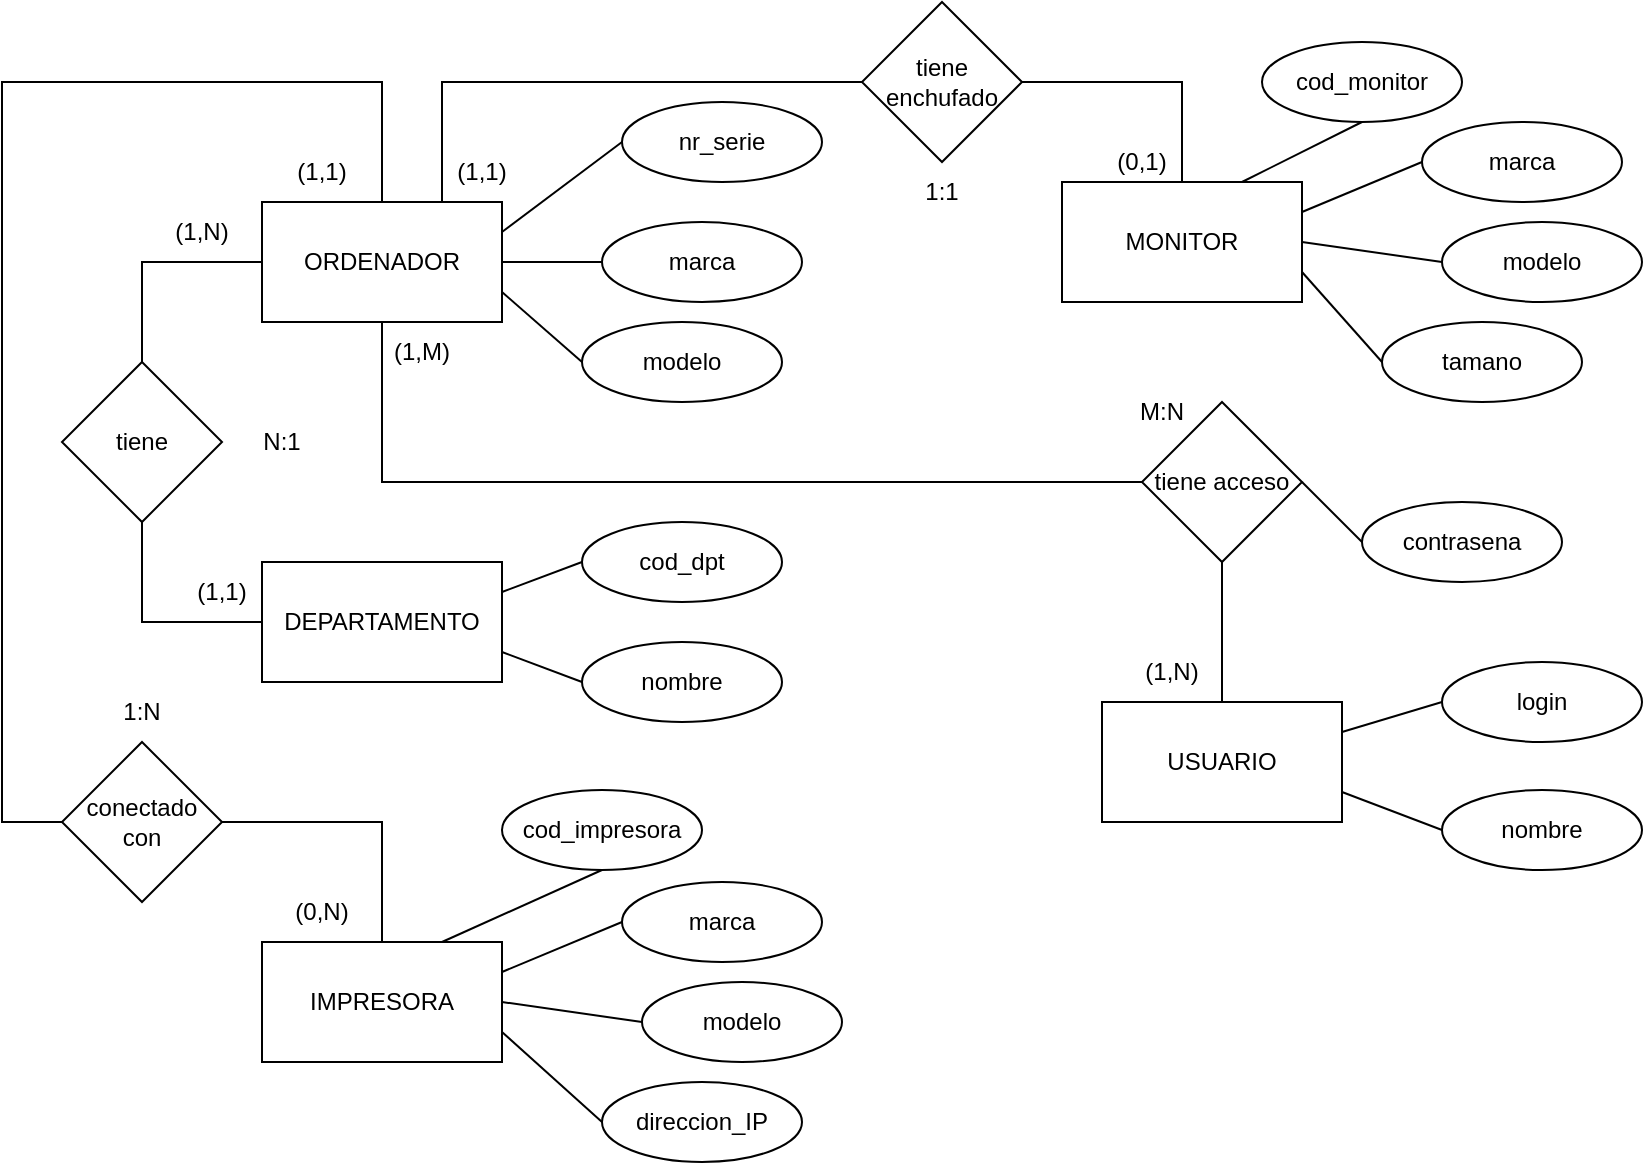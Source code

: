 <mxfile version="21.2.6" type="github">
  <diagram name="Page-1" id="TWp8UZ59glNczxESuAhq">
    <mxGraphModel dx="1199" dy="622" grid="1" gridSize="10" guides="1" tooltips="1" connect="1" arrows="1" fold="1" page="1" pageScale="1" pageWidth="1169" pageHeight="827" math="0" shadow="0">
      <root>
        <mxCell id="0" />
        <mxCell id="1" parent="0" />
        <mxCell id="kZ3YHrhfxaUFSqLscYL5-1" value="ORDENADOR" style="rounded=0;whiteSpace=wrap;html=1;" vertex="1" parent="1">
          <mxGeometry x="160" y="120" width="120" height="60" as="geometry" />
        </mxCell>
        <mxCell id="kZ3YHrhfxaUFSqLscYL5-2" value="DEPARTAMENTO" style="rounded=0;whiteSpace=wrap;html=1;" vertex="1" parent="1">
          <mxGeometry x="160" y="300" width="120" height="60" as="geometry" />
        </mxCell>
        <mxCell id="kZ3YHrhfxaUFSqLscYL5-3" value="IMPRESORA" style="rounded=0;whiteSpace=wrap;html=1;" vertex="1" parent="1">
          <mxGeometry x="160" y="490" width="120" height="60" as="geometry" />
        </mxCell>
        <mxCell id="kZ3YHrhfxaUFSqLscYL5-4" value="nr_serie" style="ellipse;whiteSpace=wrap;html=1;" vertex="1" parent="1">
          <mxGeometry x="340" y="70" width="100" height="40" as="geometry" />
        </mxCell>
        <mxCell id="kZ3YHrhfxaUFSqLscYL5-5" value="cod_dpt" style="ellipse;whiteSpace=wrap;html=1;" vertex="1" parent="1">
          <mxGeometry x="320" y="280" width="100" height="40" as="geometry" />
        </mxCell>
        <mxCell id="kZ3YHrhfxaUFSqLscYL5-6" value="modelo" style="ellipse;whiteSpace=wrap;html=1;" vertex="1" parent="1">
          <mxGeometry x="320" y="180" width="100" height="40" as="geometry" />
        </mxCell>
        <mxCell id="kZ3YHrhfxaUFSqLscYL5-7" value="marca" style="ellipse;whiteSpace=wrap;html=1;" vertex="1" parent="1">
          <mxGeometry x="330" y="130" width="100" height="40" as="geometry" />
        </mxCell>
        <mxCell id="kZ3YHrhfxaUFSqLscYL5-8" value="nombre" style="ellipse;whiteSpace=wrap;html=1;" vertex="1" parent="1">
          <mxGeometry x="320" y="340" width="100" height="40" as="geometry" />
        </mxCell>
        <mxCell id="kZ3YHrhfxaUFSqLscYL5-9" value="cod_monitor" style="ellipse;whiteSpace=wrap;html=1;" vertex="1" parent="1">
          <mxGeometry x="660" y="40" width="100" height="40" as="geometry" />
        </mxCell>
        <mxCell id="kZ3YHrhfxaUFSqLscYL5-10" value="direccion_IP" style="ellipse;whiteSpace=wrap;html=1;" vertex="1" parent="1">
          <mxGeometry x="330" y="560" width="100" height="40" as="geometry" />
        </mxCell>
        <mxCell id="kZ3YHrhfxaUFSqLscYL5-11" value="cod_impresora" style="ellipse;whiteSpace=wrap;html=1;" vertex="1" parent="1">
          <mxGeometry x="280" y="414" width="100" height="40" as="geometry" />
        </mxCell>
        <mxCell id="kZ3YHrhfxaUFSqLscYL5-12" value="marca" style="ellipse;whiteSpace=wrap;html=1;" vertex="1" parent="1">
          <mxGeometry x="340" y="460" width="100" height="40" as="geometry" />
        </mxCell>
        <mxCell id="kZ3YHrhfxaUFSqLscYL5-13" value="modelo" style="ellipse;whiteSpace=wrap;html=1;" vertex="1" parent="1">
          <mxGeometry x="350" y="510" width="100" height="40" as="geometry" />
        </mxCell>
        <mxCell id="kZ3YHrhfxaUFSqLscYL5-14" value="MONITOR" style="rounded=0;whiteSpace=wrap;html=1;" vertex="1" parent="1">
          <mxGeometry x="560" y="110" width="120" height="60" as="geometry" />
        </mxCell>
        <mxCell id="kZ3YHrhfxaUFSqLscYL5-15" value="marca" style="ellipse;whiteSpace=wrap;html=1;" vertex="1" parent="1">
          <mxGeometry x="740" y="80" width="100" height="40" as="geometry" />
        </mxCell>
        <mxCell id="kZ3YHrhfxaUFSqLscYL5-16" value="modelo" style="ellipse;whiteSpace=wrap;html=1;" vertex="1" parent="1">
          <mxGeometry x="750" y="130" width="100" height="40" as="geometry" />
        </mxCell>
        <mxCell id="kZ3YHrhfxaUFSqLscYL5-17" value="tamano" style="ellipse;whiteSpace=wrap;html=1;" vertex="1" parent="1">
          <mxGeometry x="720" y="180" width="100" height="40" as="geometry" />
        </mxCell>
        <mxCell id="kZ3YHrhfxaUFSqLscYL5-18" value="USUARIO" style="rounded=0;whiteSpace=wrap;html=1;" vertex="1" parent="1">
          <mxGeometry x="580" y="370" width="120" height="60" as="geometry" />
        </mxCell>
        <mxCell id="kZ3YHrhfxaUFSqLscYL5-19" value="login" style="ellipse;whiteSpace=wrap;html=1;" vertex="1" parent="1">
          <mxGeometry x="750" y="350" width="100" height="40" as="geometry" />
        </mxCell>
        <mxCell id="kZ3YHrhfxaUFSqLscYL5-20" value="nombre" style="ellipse;whiteSpace=wrap;html=1;" vertex="1" parent="1">
          <mxGeometry x="750" y="414" width="100" height="40" as="geometry" />
        </mxCell>
        <mxCell id="kZ3YHrhfxaUFSqLscYL5-21" value="" style="endArrow=none;html=1;rounded=0;entryX=0;entryY=0.5;entryDx=0;entryDy=0;exitX=1;exitY=0.25;exitDx=0;exitDy=0;" edge="1" parent="1" source="kZ3YHrhfxaUFSqLscYL5-1" target="kZ3YHrhfxaUFSqLscYL5-4">
          <mxGeometry width="50" height="50" relative="1" as="geometry">
            <mxPoint x="120" y="120" as="sourcePoint" />
            <mxPoint x="170" y="70" as="targetPoint" />
          </mxGeometry>
        </mxCell>
        <mxCell id="kZ3YHrhfxaUFSqLscYL5-22" value="" style="endArrow=none;html=1;rounded=0;entryX=0;entryY=0.5;entryDx=0;entryDy=0;exitX=1;exitY=0.5;exitDx=0;exitDy=0;" edge="1" parent="1" source="kZ3YHrhfxaUFSqLscYL5-1" target="kZ3YHrhfxaUFSqLscYL5-7">
          <mxGeometry width="50" height="50" relative="1" as="geometry">
            <mxPoint x="230" y="130" as="sourcePoint" />
            <mxPoint x="280" y="90" as="targetPoint" />
          </mxGeometry>
        </mxCell>
        <mxCell id="kZ3YHrhfxaUFSqLscYL5-23" value="" style="endArrow=none;html=1;rounded=0;exitX=1;exitY=0.75;exitDx=0;exitDy=0;entryX=0;entryY=0.5;entryDx=0;entryDy=0;" edge="1" parent="1" source="kZ3YHrhfxaUFSqLscYL5-1" target="kZ3YHrhfxaUFSqLscYL5-6">
          <mxGeometry width="50" height="50" relative="1" as="geometry">
            <mxPoint x="290" y="145" as="sourcePoint" />
            <mxPoint x="330" y="170" as="targetPoint" />
          </mxGeometry>
        </mxCell>
        <mxCell id="kZ3YHrhfxaUFSqLscYL5-24" value="" style="endArrow=none;html=1;rounded=0;entryX=0;entryY=0.5;entryDx=0;entryDy=0;exitX=1;exitY=0.25;exitDx=0;exitDy=0;" edge="1" parent="1" source="kZ3YHrhfxaUFSqLscYL5-2" target="kZ3YHrhfxaUFSqLscYL5-5">
          <mxGeometry width="50" height="50" relative="1" as="geometry">
            <mxPoint x="250" y="270" as="sourcePoint" />
            <mxPoint x="340" y="180" as="targetPoint" />
          </mxGeometry>
        </mxCell>
        <mxCell id="kZ3YHrhfxaUFSqLscYL5-25" value="" style="endArrow=none;html=1;rounded=0;entryX=0;entryY=0.5;entryDx=0;entryDy=0;exitX=1;exitY=0.75;exitDx=0;exitDy=0;" edge="1" parent="1" source="kZ3YHrhfxaUFSqLscYL5-2" target="kZ3YHrhfxaUFSqLscYL5-8">
          <mxGeometry width="50" height="50" relative="1" as="geometry">
            <mxPoint x="230" y="310" as="sourcePoint" />
            <mxPoint x="310" y="280" as="targetPoint" />
          </mxGeometry>
        </mxCell>
        <mxCell id="kZ3YHrhfxaUFSqLscYL5-26" value="" style="endArrow=none;html=1;rounded=0;entryX=0.5;entryY=1;entryDx=0;entryDy=0;exitX=0.75;exitY=0;exitDx=0;exitDy=0;" edge="1" parent="1" source="kZ3YHrhfxaUFSqLscYL5-3" target="kZ3YHrhfxaUFSqLscYL5-11">
          <mxGeometry width="50" height="50" relative="1" as="geometry">
            <mxPoint x="290" y="340" as="sourcePoint" />
            <mxPoint x="340" y="340" as="targetPoint" />
          </mxGeometry>
        </mxCell>
        <mxCell id="kZ3YHrhfxaUFSqLscYL5-27" value="" style="endArrow=none;html=1;rounded=0;entryX=0;entryY=0.5;entryDx=0;entryDy=0;exitX=1;exitY=0.25;exitDx=0;exitDy=0;" edge="1" parent="1" source="kZ3YHrhfxaUFSqLscYL5-3" target="kZ3YHrhfxaUFSqLscYL5-12">
          <mxGeometry width="50" height="50" relative="1" as="geometry">
            <mxPoint x="260" y="500" as="sourcePoint" />
            <mxPoint x="340" y="460" as="targetPoint" />
          </mxGeometry>
        </mxCell>
        <mxCell id="kZ3YHrhfxaUFSqLscYL5-28" value="" style="endArrow=none;html=1;rounded=0;entryX=0;entryY=0.5;entryDx=0;entryDy=0;exitX=1;exitY=0.5;exitDx=0;exitDy=0;" edge="1" parent="1" source="kZ3YHrhfxaUFSqLscYL5-3" target="kZ3YHrhfxaUFSqLscYL5-13">
          <mxGeometry width="50" height="50" relative="1" as="geometry">
            <mxPoint x="290" y="515" as="sourcePoint" />
            <mxPoint x="350" y="510" as="targetPoint" />
          </mxGeometry>
        </mxCell>
        <mxCell id="kZ3YHrhfxaUFSqLscYL5-29" value="" style="endArrow=none;html=1;rounded=0;entryX=0;entryY=0.5;entryDx=0;entryDy=0;exitX=1;exitY=0.75;exitDx=0;exitDy=0;" edge="1" parent="1" source="kZ3YHrhfxaUFSqLscYL5-3" target="kZ3YHrhfxaUFSqLscYL5-10">
          <mxGeometry width="50" height="50" relative="1" as="geometry">
            <mxPoint x="290" y="530" as="sourcePoint" />
            <mxPoint x="360" y="560" as="targetPoint" />
          </mxGeometry>
        </mxCell>
        <mxCell id="kZ3YHrhfxaUFSqLscYL5-30" value="" style="endArrow=none;html=1;rounded=0;entryX=0.5;entryY=1;entryDx=0;entryDy=0;exitX=0.75;exitY=0;exitDx=0;exitDy=0;" edge="1" parent="1" source="kZ3YHrhfxaUFSqLscYL5-14" target="kZ3YHrhfxaUFSqLscYL5-9">
          <mxGeometry width="50" height="50" relative="1" as="geometry">
            <mxPoint x="260" y="130" as="sourcePoint" />
            <mxPoint x="340" y="90" as="targetPoint" />
          </mxGeometry>
        </mxCell>
        <mxCell id="kZ3YHrhfxaUFSqLscYL5-31" value="" style="endArrow=none;html=1;rounded=0;entryX=0;entryY=0.5;entryDx=0;entryDy=0;exitX=1;exitY=0.25;exitDx=0;exitDy=0;" edge="1" parent="1" source="kZ3YHrhfxaUFSqLscYL5-14" target="kZ3YHrhfxaUFSqLscYL5-15">
          <mxGeometry width="50" height="50" relative="1" as="geometry">
            <mxPoint x="660" y="120" as="sourcePoint" />
            <mxPoint x="720" y="90" as="targetPoint" />
          </mxGeometry>
        </mxCell>
        <mxCell id="kZ3YHrhfxaUFSqLscYL5-32" value="" style="endArrow=none;html=1;rounded=0;entryX=0;entryY=0.5;entryDx=0;entryDy=0;exitX=1;exitY=0.5;exitDx=0;exitDy=0;" edge="1" parent="1" source="kZ3YHrhfxaUFSqLscYL5-14" target="kZ3YHrhfxaUFSqLscYL5-16">
          <mxGeometry width="50" height="50" relative="1" as="geometry">
            <mxPoint x="690" y="135" as="sourcePoint" />
            <mxPoint x="750" y="110" as="targetPoint" />
          </mxGeometry>
        </mxCell>
        <mxCell id="kZ3YHrhfxaUFSqLscYL5-33" value="" style="endArrow=none;html=1;rounded=0;entryX=0;entryY=0.5;entryDx=0;entryDy=0;exitX=1;exitY=0.75;exitDx=0;exitDy=0;" edge="1" parent="1" source="kZ3YHrhfxaUFSqLscYL5-14" target="kZ3YHrhfxaUFSqLscYL5-17">
          <mxGeometry width="50" height="50" relative="1" as="geometry">
            <mxPoint x="690" y="150" as="sourcePoint" />
            <mxPoint x="760" y="160" as="targetPoint" />
          </mxGeometry>
        </mxCell>
        <mxCell id="kZ3YHrhfxaUFSqLscYL5-34" value="" style="endArrow=none;html=1;rounded=0;entryX=0;entryY=0.5;entryDx=0;entryDy=0;exitX=1;exitY=0.25;exitDx=0;exitDy=0;" edge="1" parent="1" source="kZ3YHrhfxaUFSqLscYL5-18" target="kZ3YHrhfxaUFSqLscYL5-19">
          <mxGeometry width="50" height="50" relative="1" as="geometry">
            <mxPoint x="690" y="165" as="sourcePoint" />
            <mxPoint x="730" y="210" as="targetPoint" />
          </mxGeometry>
        </mxCell>
        <mxCell id="kZ3YHrhfxaUFSqLscYL5-35" value="" style="endArrow=none;html=1;rounded=0;entryX=0;entryY=0.5;entryDx=0;entryDy=0;exitX=1;exitY=0.75;exitDx=0;exitDy=0;" edge="1" parent="1" source="kZ3YHrhfxaUFSqLscYL5-18" target="kZ3YHrhfxaUFSqLscYL5-20">
          <mxGeometry width="50" height="50" relative="1" as="geometry">
            <mxPoint x="720" y="395" as="sourcePoint" />
            <mxPoint x="760" y="360" as="targetPoint" />
          </mxGeometry>
        </mxCell>
        <mxCell id="kZ3YHrhfxaUFSqLscYL5-36" value="tiene" style="rhombus;whiteSpace=wrap;html=1;" vertex="1" parent="1">
          <mxGeometry x="60" y="200" width="80" height="80" as="geometry" />
        </mxCell>
        <mxCell id="kZ3YHrhfxaUFSqLscYL5-37" value="" style="endArrow=none;html=1;rounded=0;entryX=0.5;entryY=1;entryDx=0;entryDy=0;exitX=0;exitY=0.5;exitDx=0;exitDy=0;" edge="1" parent="1" source="kZ3YHrhfxaUFSqLscYL5-2" target="kZ3YHrhfxaUFSqLscYL5-36">
          <mxGeometry width="50" height="50" relative="1" as="geometry">
            <mxPoint x="70" y="380" as="sourcePoint" />
            <mxPoint x="120" y="330" as="targetPoint" />
            <Array as="points">
              <mxPoint x="100" y="330" />
            </Array>
          </mxGeometry>
        </mxCell>
        <mxCell id="kZ3YHrhfxaUFSqLscYL5-38" value="" style="endArrow=none;html=1;rounded=0;entryX=0.5;entryY=0;entryDx=0;entryDy=0;exitX=0;exitY=0.5;exitDx=0;exitDy=0;" edge="1" parent="1" source="kZ3YHrhfxaUFSqLscYL5-1" target="kZ3YHrhfxaUFSqLscYL5-36">
          <mxGeometry width="50" height="50" relative="1" as="geometry">
            <mxPoint x="170" y="340" as="sourcePoint" />
            <mxPoint x="110" y="290" as="targetPoint" />
            <Array as="points">
              <mxPoint x="100" y="150" />
            </Array>
          </mxGeometry>
        </mxCell>
        <mxCell id="kZ3YHrhfxaUFSqLscYL5-39" value="(1,1)" style="text;html=1;strokeColor=none;fillColor=none;align=center;verticalAlign=middle;whiteSpace=wrap;rounded=0;" vertex="1" parent="1">
          <mxGeometry x="110" y="300" width="60" height="30" as="geometry" />
        </mxCell>
        <mxCell id="kZ3YHrhfxaUFSqLscYL5-40" value="(1,N)" style="text;html=1;strokeColor=none;fillColor=none;align=center;verticalAlign=middle;whiteSpace=wrap;rounded=0;" vertex="1" parent="1">
          <mxGeometry x="100" y="120" width="60" height="30" as="geometry" />
        </mxCell>
        <mxCell id="kZ3YHrhfxaUFSqLscYL5-41" value="N:1" style="text;html=1;strokeColor=none;fillColor=none;align=center;verticalAlign=middle;whiteSpace=wrap;rounded=0;" vertex="1" parent="1">
          <mxGeometry x="140" y="225" width="60" height="30" as="geometry" />
        </mxCell>
        <mxCell id="kZ3YHrhfxaUFSqLscYL5-42" value="conectado con" style="rhombus;whiteSpace=wrap;html=1;" vertex="1" parent="1">
          <mxGeometry x="60" y="390" width="80" height="80" as="geometry" />
        </mxCell>
        <mxCell id="kZ3YHrhfxaUFSqLscYL5-43" value="" style="endArrow=none;html=1;rounded=0;entryX=0;entryY=0.5;entryDx=0;entryDy=0;exitX=0.5;exitY=0;exitDx=0;exitDy=0;" edge="1" parent="1" source="kZ3YHrhfxaUFSqLscYL5-1" target="kZ3YHrhfxaUFSqLscYL5-42">
          <mxGeometry width="50" height="50" relative="1" as="geometry">
            <mxPoint x="170" y="160" as="sourcePoint" />
            <mxPoint x="110" y="210" as="targetPoint" />
            <Array as="points">
              <mxPoint x="220" y="60" />
              <mxPoint x="30" y="60" />
              <mxPoint x="30" y="430" />
            </Array>
          </mxGeometry>
        </mxCell>
        <mxCell id="kZ3YHrhfxaUFSqLscYL5-44" value="" style="endArrow=none;html=1;rounded=0;exitX=1;exitY=0.5;exitDx=0;exitDy=0;entryX=0.5;entryY=0;entryDx=0;entryDy=0;" edge="1" parent="1" source="kZ3YHrhfxaUFSqLscYL5-42" target="kZ3YHrhfxaUFSqLscYL5-3">
          <mxGeometry width="50" height="50" relative="1" as="geometry">
            <mxPoint x="440" y="310" as="sourcePoint" />
            <mxPoint x="490" y="260" as="targetPoint" />
            <Array as="points">
              <mxPoint x="220" y="430" />
            </Array>
          </mxGeometry>
        </mxCell>
        <mxCell id="kZ3YHrhfxaUFSqLscYL5-45" value="(1,1)" style="text;html=1;strokeColor=none;fillColor=none;align=center;verticalAlign=middle;whiteSpace=wrap;rounded=0;" vertex="1" parent="1">
          <mxGeometry x="160" y="90" width="60" height="30" as="geometry" />
        </mxCell>
        <mxCell id="kZ3YHrhfxaUFSqLscYL5-46" value="(0,N)" style="text;html=1;strokeColor=none;fillColor=none;align=center;verticalAlign=middle;whiteSpace=wrap;rounded=0;" vertex="1" parent="1">
          <mxGeometry x="160" y="460" width="60" height="30" as="geometry" />
        </mxCell>
        <mxCell id="kZ3YHrhfxaUFSqLscYL5-47" value="1:N" style="text;html=1;strokeColor=none;fillColor=none;align=center;verticalAlign=middle;whiteSpace=wrap;rounded=0;" vertex="1" parent="1">
          <mxGeometry x="70" y="360" width="60" height="30" as="geometry" />
        </mxCell>
        <mxCell id="kZ3YHrhfxaUFSqLscYL5-48" value="tiene enchufado" style="rhombus;whiteSpace=wrap;html=1;" vertex="1" parent="1">
          <mxGeometry x="460" y="20" width="80" height="80" as="geometry" />
        </mxCell>
        <mxCell id="kZ3YHrhfxaUFSqLscYL5-49" value="" style="endArrow=none;html=1;rounded=0;entryX=0.5;entryY=0;entryDx=0;entryDy=0;exitX=1;exitY=0.5;exitDx=0;exitDy=0;" edge="1" parent="1" source="kZ3YHrhfxaUFSqLscYL5-48" target="kZ3YHrhfxaUFSqLscYL5-14">
          <mxGeometry width="50" height="50" relative="1" as="geometry">
            <mxPoint x="440" y="310" as="sourcePoint" />
            <mxPoint x="490" y="260" as="targetPoint" />
            <Array as="points">
              <mxPoint x="620" y="60" />
            </Array>
          </mxGeometry>
        </mxCell>
        <mxCell id="kZ3YHrhfxaUFSqLscYL5-50" value="" style="endArrow=none;html=1;rounded=0;entryX=0;entryY=0.5;entryDx=0;entryDy=0;exitX=0.75;exitY=0;exitDx=0;exitDy=0;" edge="1" parent="1" source="kZ3YHrhfxaUFSqLscYL5-1" target="kZ3YHrhfxaUFSqLscYL5-48">
          <mxGeometry width="50" height="50" relative="1" as="geometry">
            <mxPoint x="290" y="120" as="sourcePoint" />
            <mxPoint x="630" y="120" as="targetPoint" />
            <Array as="points">
              <mxPoint x="250" y="60" />
            </Array>
          </mxGeometry>
        </mxCell>
        <mxCell id="kZ3YHrhfxaUFSqLscYL5-51" value="(1,1)" style="text;html=1;strokeColor=none;fillColor=none;align=center;verticalAlign=middle;whiteSpace=wrap;rounded=0;" vertex="1" parent="1">
          <mxGeometry x="240" y="90" width="60" height="30" as="geometry" />
        </mxCell>
        <mxCell id="kZ3YHrhfxaUFSqLscYL5-52" value="(0,1)" style="text;html=1;strokeColor=none;fillColor=none;align=center;verticalAlign=middle;whiteSpace=wrap;rounded=0;" vertex="1" parent="1">
          <mxGeometry x="570" y="85" width="60" height="30" as="geometry" />
        </mxCell>
        <mxCell id="kZ3YHrhfxaUFSqLscYL5-53" value="1:1" style="text;html=1;strokeColor=none;fillColor=none;align=center;verticalAlign=middle;whiteSpace=wrap;rounded=0;" vertex="1" parent="1">
          <mxGeometry x="470" y="100" width="60" height="30" as="geometry" />
        </mxCell>
        <mxCell id="kZ3YHrhfxaUFSqLscYL5-54" value="tiene acceso" style="rhombus;whiteSpace=wrap;html=1;" vertex="1" parent="1">
          <mxGeometry x="600" y="220" width="80" height="80" as="geometry" />
        </mxCell>
        <mxCell id="kZ3YHrhfxaUFSqLscYL5-55" value="" style="endArrow=none;html=1;rounded=0;entryX=0.5;entryY=1;entryDx=0;entryDy=0;exitX=0;exitY=0.5;exitDx=0;exitDy=0;" edge="1" parent="1" source="kZ3YHrhfxaUFSqLscYL5-54" target="kZ3YHrhfxaUFSqLscYL5-1">
          <mxGeometry width="50" height="50" relative="1" as="geometry">
            <mxPoint x="440" y="310" as="sourcePoint" />
            <mxPoint x="490" y="260" as="targetPoint" />
            <Array as="points">
              <mxPoint x="220" y="260" />
            </Array>
          </mxGeometry>
        </mxCell>
        <mxCell id="kZ3YHrhfxaUFSqLscYL5-56" value="" style="endArrow=none;html=1;rounded=0;entryX=0.5;entryY=1;entryDx=0;entryDy=0;exitX=0.5;exitY=0;exitDx=0;exitDy=0;" edge="1" parent="1" source="kZ3YHrhfxaUFSqLscYL5-18" target="kZ3YHrhfxaUFSqLscYL5-54">
          <mxGeometry width="50" height="50" relative="1" as="geometry">
            <mxPoint x="580" y="370" as="sourcePoint" />
            <mxPoint x="630" y="320" as="targetPoint" />
          </mxGeometry>
        </mxCell>
        <mxCell id="kZ3YHrhfxaUFSqLscYL5-57" value="(1,M)" style="text;html=1;strokeColor=none;fillColor=none;align=center;verticalAlign=middle;whiteSpace=wrap;rounded=0;" vertex="1" parent="1">
          <mxGeometry x="210" y="180" width="60" height="30" as="geometry" />
        </mxCell>
        <mxCell id="kZ3YHrhfxaUFSqLscYL5-58" value="contrasena" style="ellipse;whiteSpace=wrap;html=1;" vertex="1" parent="1">
          <mxGeometry x="710" y="270" width="100" height="40" as="geometry" />
        </mxCell>
        <mxCell id="kZ3YHrhfxaUFSqLscYL5-59" value="" style="endArrow=none;html=1;rounded=0;entryX=0;entryY=0.5;entryDx=0;entryDy=0;exitX=1;exitY=0.5;exitDx=0;exitDy=0;" edge="1" parent="1" source="kZ3YHrhfxaUFSqLscYL5-54" target="kZ3YHrhfxaUFSqLscYL5-58">
          <mxGeometry width="50" height="50" relative="1" as="geometry">
            <mxPoint x="710" y="395" as="sourcePoint" />
            <mxPoint x="760" y="380" as="targetPoint" />
          </mxGeometry>
        </mxCell>
        <mxCell id="kZ3YHrhfxaUFSqLscYL5-61" value="M:N" style="text;html=1;strokeColor=none;fillColor=none;align=center;verticalAlign=middle;whiteSpace=wrap;rounded=0;" vertex="1" parent="1">
          <mxGeometry x="580" y="210" width="60" height="30" as="geometry" />
        </mxCell>
        <mxCell id="kZ3YHrhfxaUFSqLscYL5-63" value="(1,N)" style="text;html=1;strokeColor=none;fillColor=none;align=center;verticalAlign=middle;whiteSpace=wrap;rounded=0;" vertex="1" parent="1">
          <mxGeometry x="585" y="340" width="60" height="30" as="geometry" />
        </mxCell>
      </root>
    </mxGraphModel>
  </diagram>
</mxfile>
